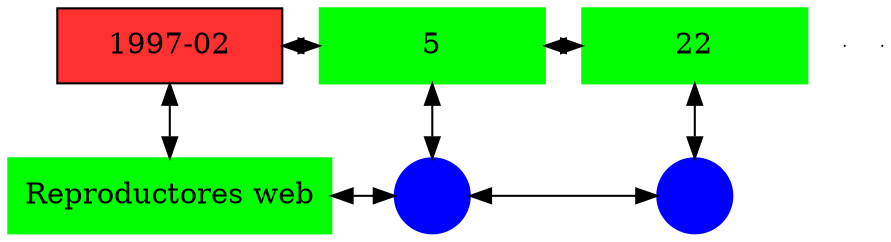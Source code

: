 digraph G{
node[shape="box"];
nodeMt[ label = "1997-02", width = 1.5, style = filled, fillcolor = firebrick1, group = 1 ];
e0[ shape = point, width = 0 ];
e1[ shape = point, width = 0 ];
node0xc00040ceb0[label="5",color=green,style =filled,width = 1.5 group=5];
nodeMt->node0xc00040ceb0[dir="both"];
{rank=same;nodeMt;node0xc00040ceb0;}
node0xc00040c370[label="22",color=green,style =filled,width = 1.5 group=22];
node0xc00040ceb0->node0xc00040c370[dir="both"];
{rank=same;node0xc00040ceb0;node0xc00040c370;}
node0xc00040c320[label="Reproductores web",color=green,style =filled width = 1.5 group=1];
node0xc0001c0d80[label="",color=blue,style =filled, width = 0.5 group=5 shape=circle];
node0xc00040c320->node0xc0001c0d80[dir="both"];
{rank=same;node0xc00040c320;node0xc0001c0d80;}
node0xc0001c0680[label="",color=blue,style =filled, width = 0.5 group=22 shape=circle];
node0xc0001c0d80->node0xc0001c0680[dir="both"];
{rank=same;node0xc0001c0680;node0xc0001c0d80;}
node0xc00040ceb0->node0xc0001c0d80[dir="both"];
node0xc00040c370->node0xc0001c0680[dir="both"];
nodeMt->node0xc00040c320[dir="both"];
}
